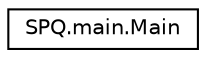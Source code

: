 digraph "Graphical Class Hierarchy"
{
  edge [fontname="Helvetica",fontsize="10",labelfontname="Helvetica",labelfontsize="10"];
  node [fontname="Helvetica",fontsize="10",shape=record];
  rankdir="LR";
  Node0 [label="SPQ.main.Main",height=0.2,width=0.4,color="black", fillcolor="white", style="filled",URL="$class_s_p_q_1_1main_1_1_main.html"];
}
